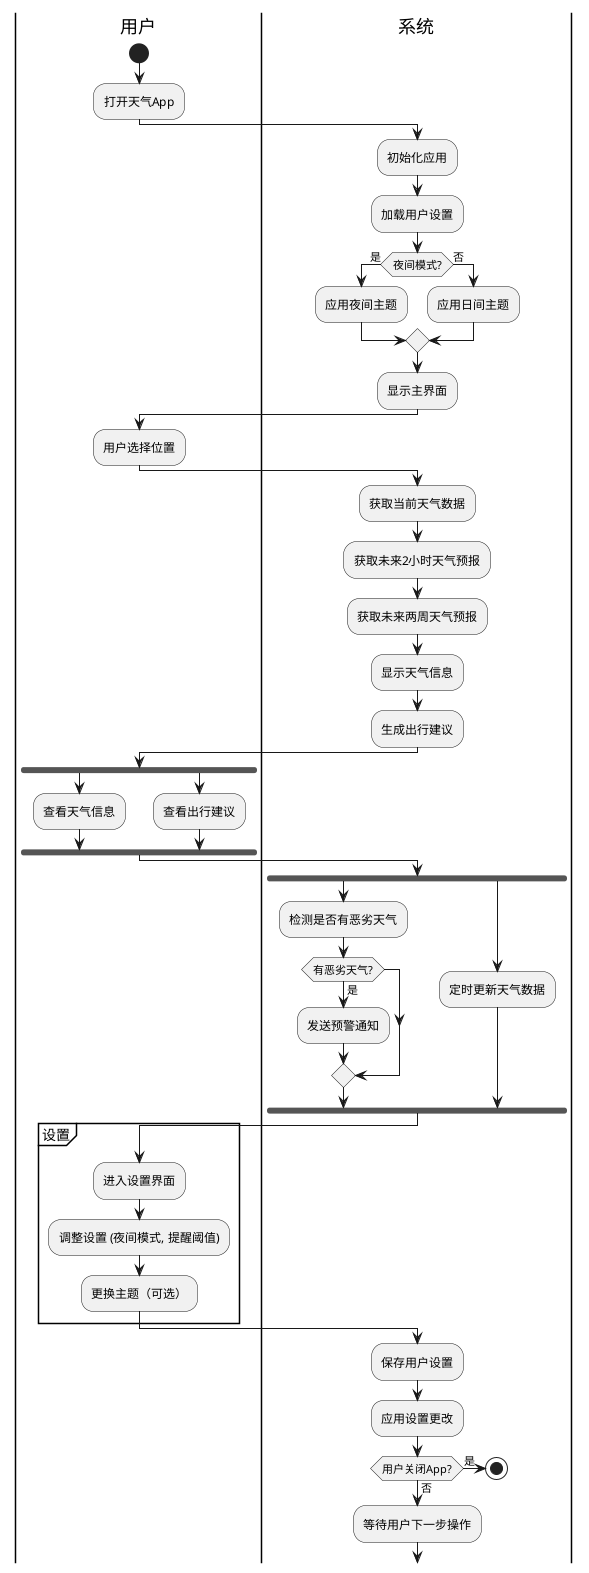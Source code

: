 @startuml
|用户|
start

:打开天气App;

|系统|
:初始化应用;
:加载用户设置;

if (夜间模式?) then (是)
  :应用夜间主题;
else (否)
  :应用日间主题;
endif

:显示主界面;

|用户|
:用户选择位置;

|系统|
:获取当前天气数据;
:获取未来2小时天气预报;
:获取未来两周天气预报;
:显示天气信息;
:生成出行建议;

|用户|
fork
  :查看天气信息;
fork again
  :查看出行建议;
end fork
|系统|
fork
  :检测是否有恶劣天气;
  if (有恶劣天气?) then (是)
    :发送预警通知;
  endif
fork again
  :定时更新天气数据;
end fork

|用户|
partition 设置 {
  :进入设置界面;
  :调整设置 (夜间模式, 提醒阈值);
  :更换主题（可选）;
}

|系统|
:保存用户设置;
:应用设置更改;

if (用户关闭App?) then (是)
  stop
else (否)
  :等待用户下一步操作;
endif

@enduml
